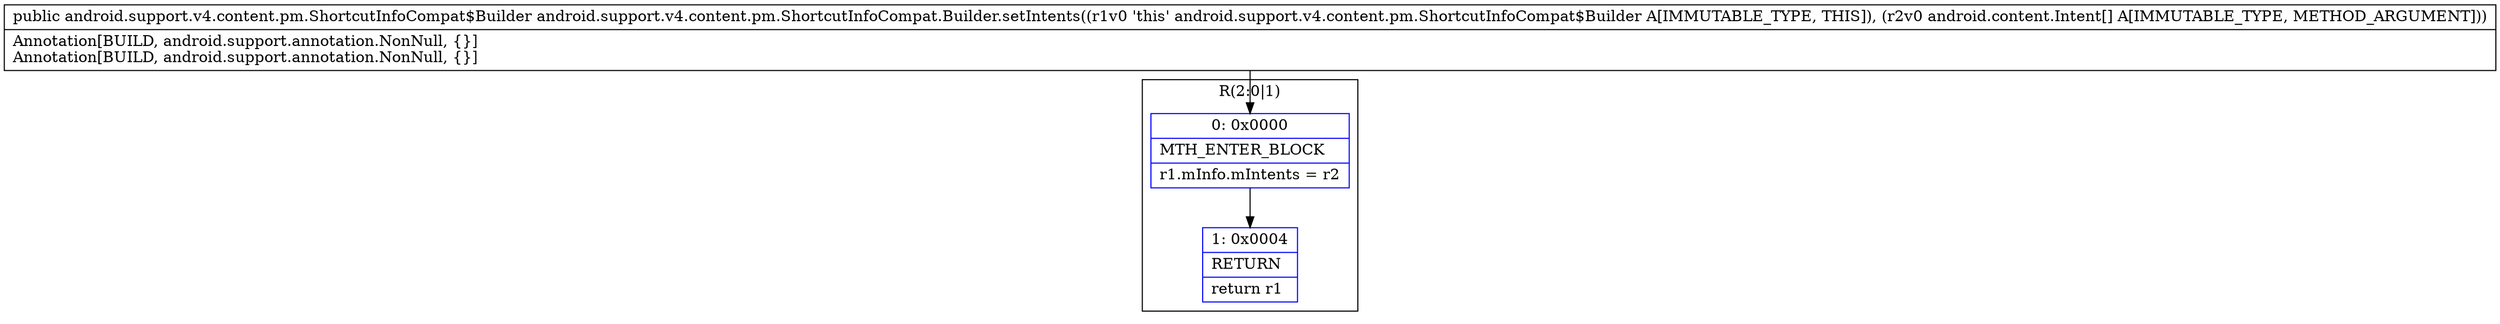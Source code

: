 digraph "CFG forandroid.support.v4.content.pm.ShortcutInfoCompat.Builder.setIntents([Landroid\/content\/Intent;)Landroid\/support\/v4\/content\/pm\/ShortcutInfoCompat$Builder;" {
subgraph cluster_Region_893842633 {
label = "R(2:0|1)";
node [shape=record,color=blue];
Node_0 [shape=record,label="{0\:\ 0x0000|MTH_ENTER_BLOCK\l|r1.mInfo.mIntents = r2\l}"];
Node_1 [shape=record,label="{1\:\ 0x0004|RETURN\l|return r1\l}"];
}
MethodNode[shape=record,label="{public android.support.v4.content.pm.ShortcutInfoCompat$Builder android.support.v4.content.pm.ShortcutInfoCompat.Builder.setIntents((r1v0 'this' android.support.v4.content.pm.ShortcutInfoCompat$Builder A[IMMUTABLE_TYPE, THIS]), (r2v0 android.content.Intent[] A[IMMUTABLE_TYPE, METHOD_ARGUMENT]))  | Annotation[BUILD, android.support.annotation.NonNull, \{\}]\lAnnotation[BUILD, android.support.annotation.NonNull, \{\}]\l}"];
MethodNode -> Node_0;
Node_0 -> Node_1;
}

